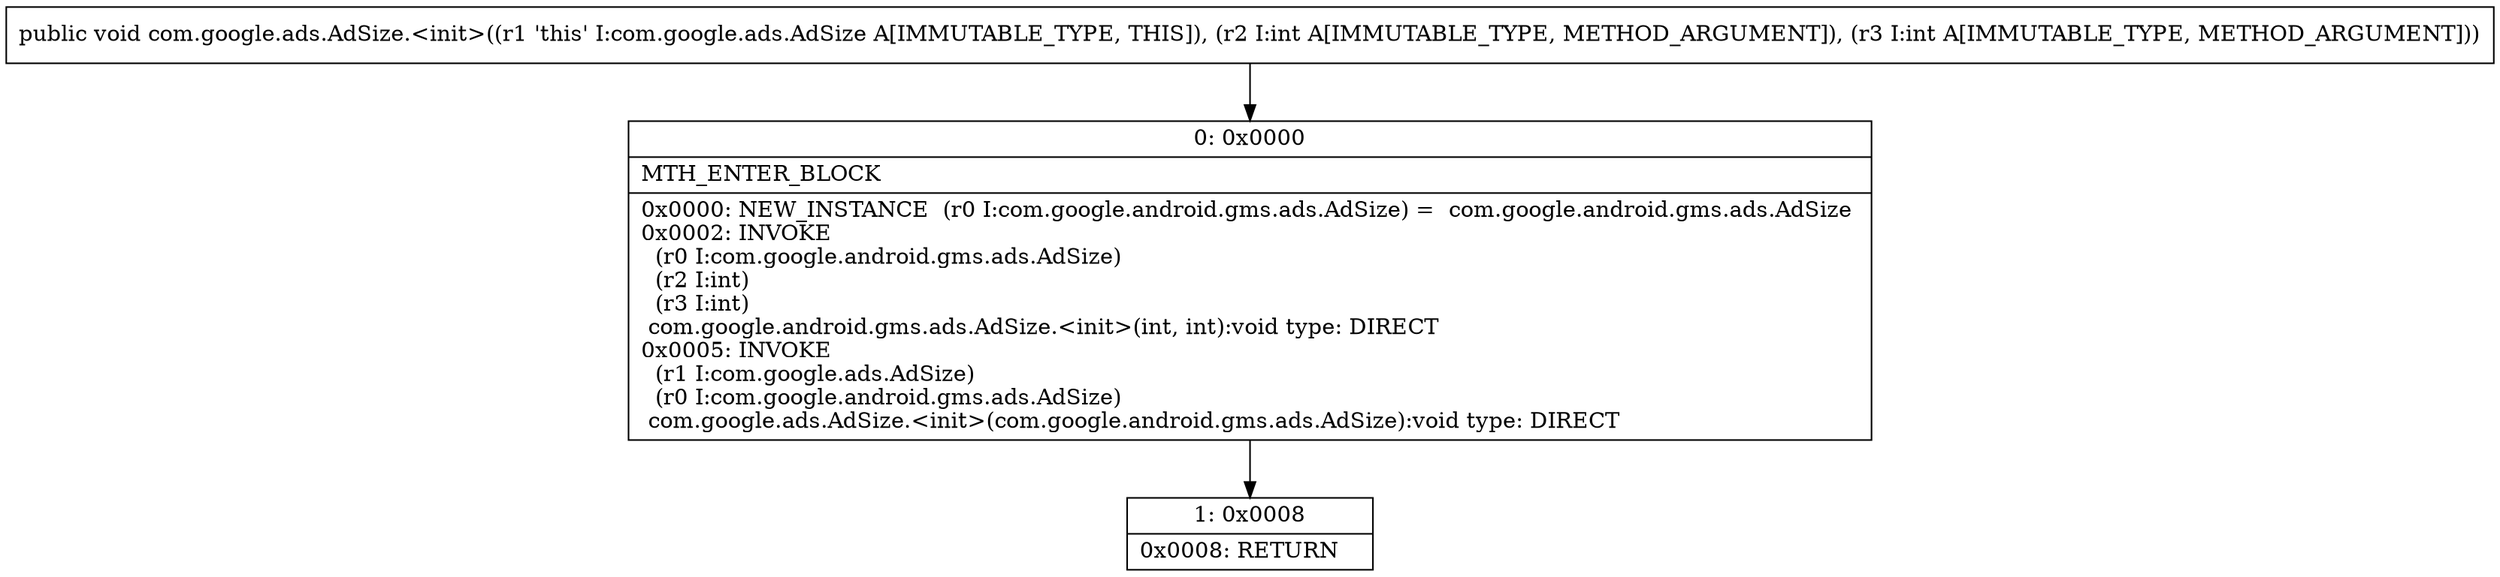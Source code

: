 digraph "CFG forcom.google.ads.AdSize.\<init\>(II)V" {
Node_0 [shape=record,label="{0\:\ 0x0000|MTH_ENTER_BLOCK\l|0x0000: NEW_INSTANCE  (r0 I:com.google.android.gms.ads.AdSize) =  com.google.android.gms.ads.AdSize \l0x0002: INVOKE  \l  (r0 I:com.google.android.gms.ads.AdSize)\l  (r2 I:int)\l  (r3 I:int)\l com.google.android.gms.ads.AdSize.\<init\>(int, int):void type: DIRECT \l0x0005: INVOKE  \l  (r1 I:com.google.ads.AdSize)\l  (r0 I:com.google.android.gms.ads.AdSize)\l com.google.ads.AdSize.\<init\>(com.google.android.gms.ads.AdSize):void type: DIRECT \l}"];
Node_1 [shape=record,label="{1\:\ 0x0008|0x0008: RETURN   \l}"];
MethodNode[shape=record,label="{public void com.google.ads.AdSize.\<init\>((r1 'this' I:com.google.ads.AdSize A[IMMUTABLE_TYPE, THIS]), (r2 I:int A[IMMUTABLE_TYPE, METHOD_ARGUMENT]), (r3 I:int A[IMMUTABLE_TYPE, METHOD_ARGUMENT])) }"];
MethodNode -> Node_0;
Node_0 -> Node_1;
}

